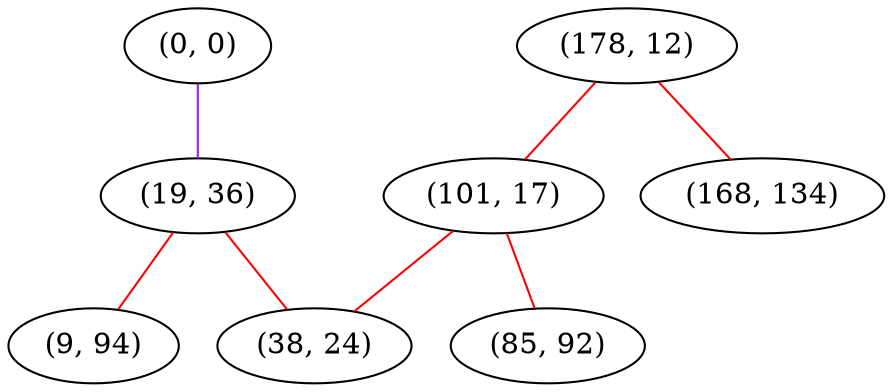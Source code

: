 graph "" {
"(0, 0)";
"(178, 12)";
"(101, 17)";
"(85, 92)";
"(19, 36)";
"(9, 94)";
"(38, 24)";
"(168, 134)";
"(0, 0)" -- "(19, 36)"  [color=purple, key=0, weight=4];
"(178, 12)" -- "(101, 17)"  [color=red, key=0, weight=1];
"(178, 12)" -- "(168, 134)"  [color=red, key=0, weight=1];
"(101, 17)" -- "(85, 92)"  [color=red, key=0, weight=1];
"(101, 17)" -- "(38, 24)"  [color=red, key=0, weight=1];
"(19, 36)" -- "(9, 94)"  [color=red, key=0, weight=1];
"(19, 36)" -- "(38, 24)"  [color=red, key=0, weight=1];
}
